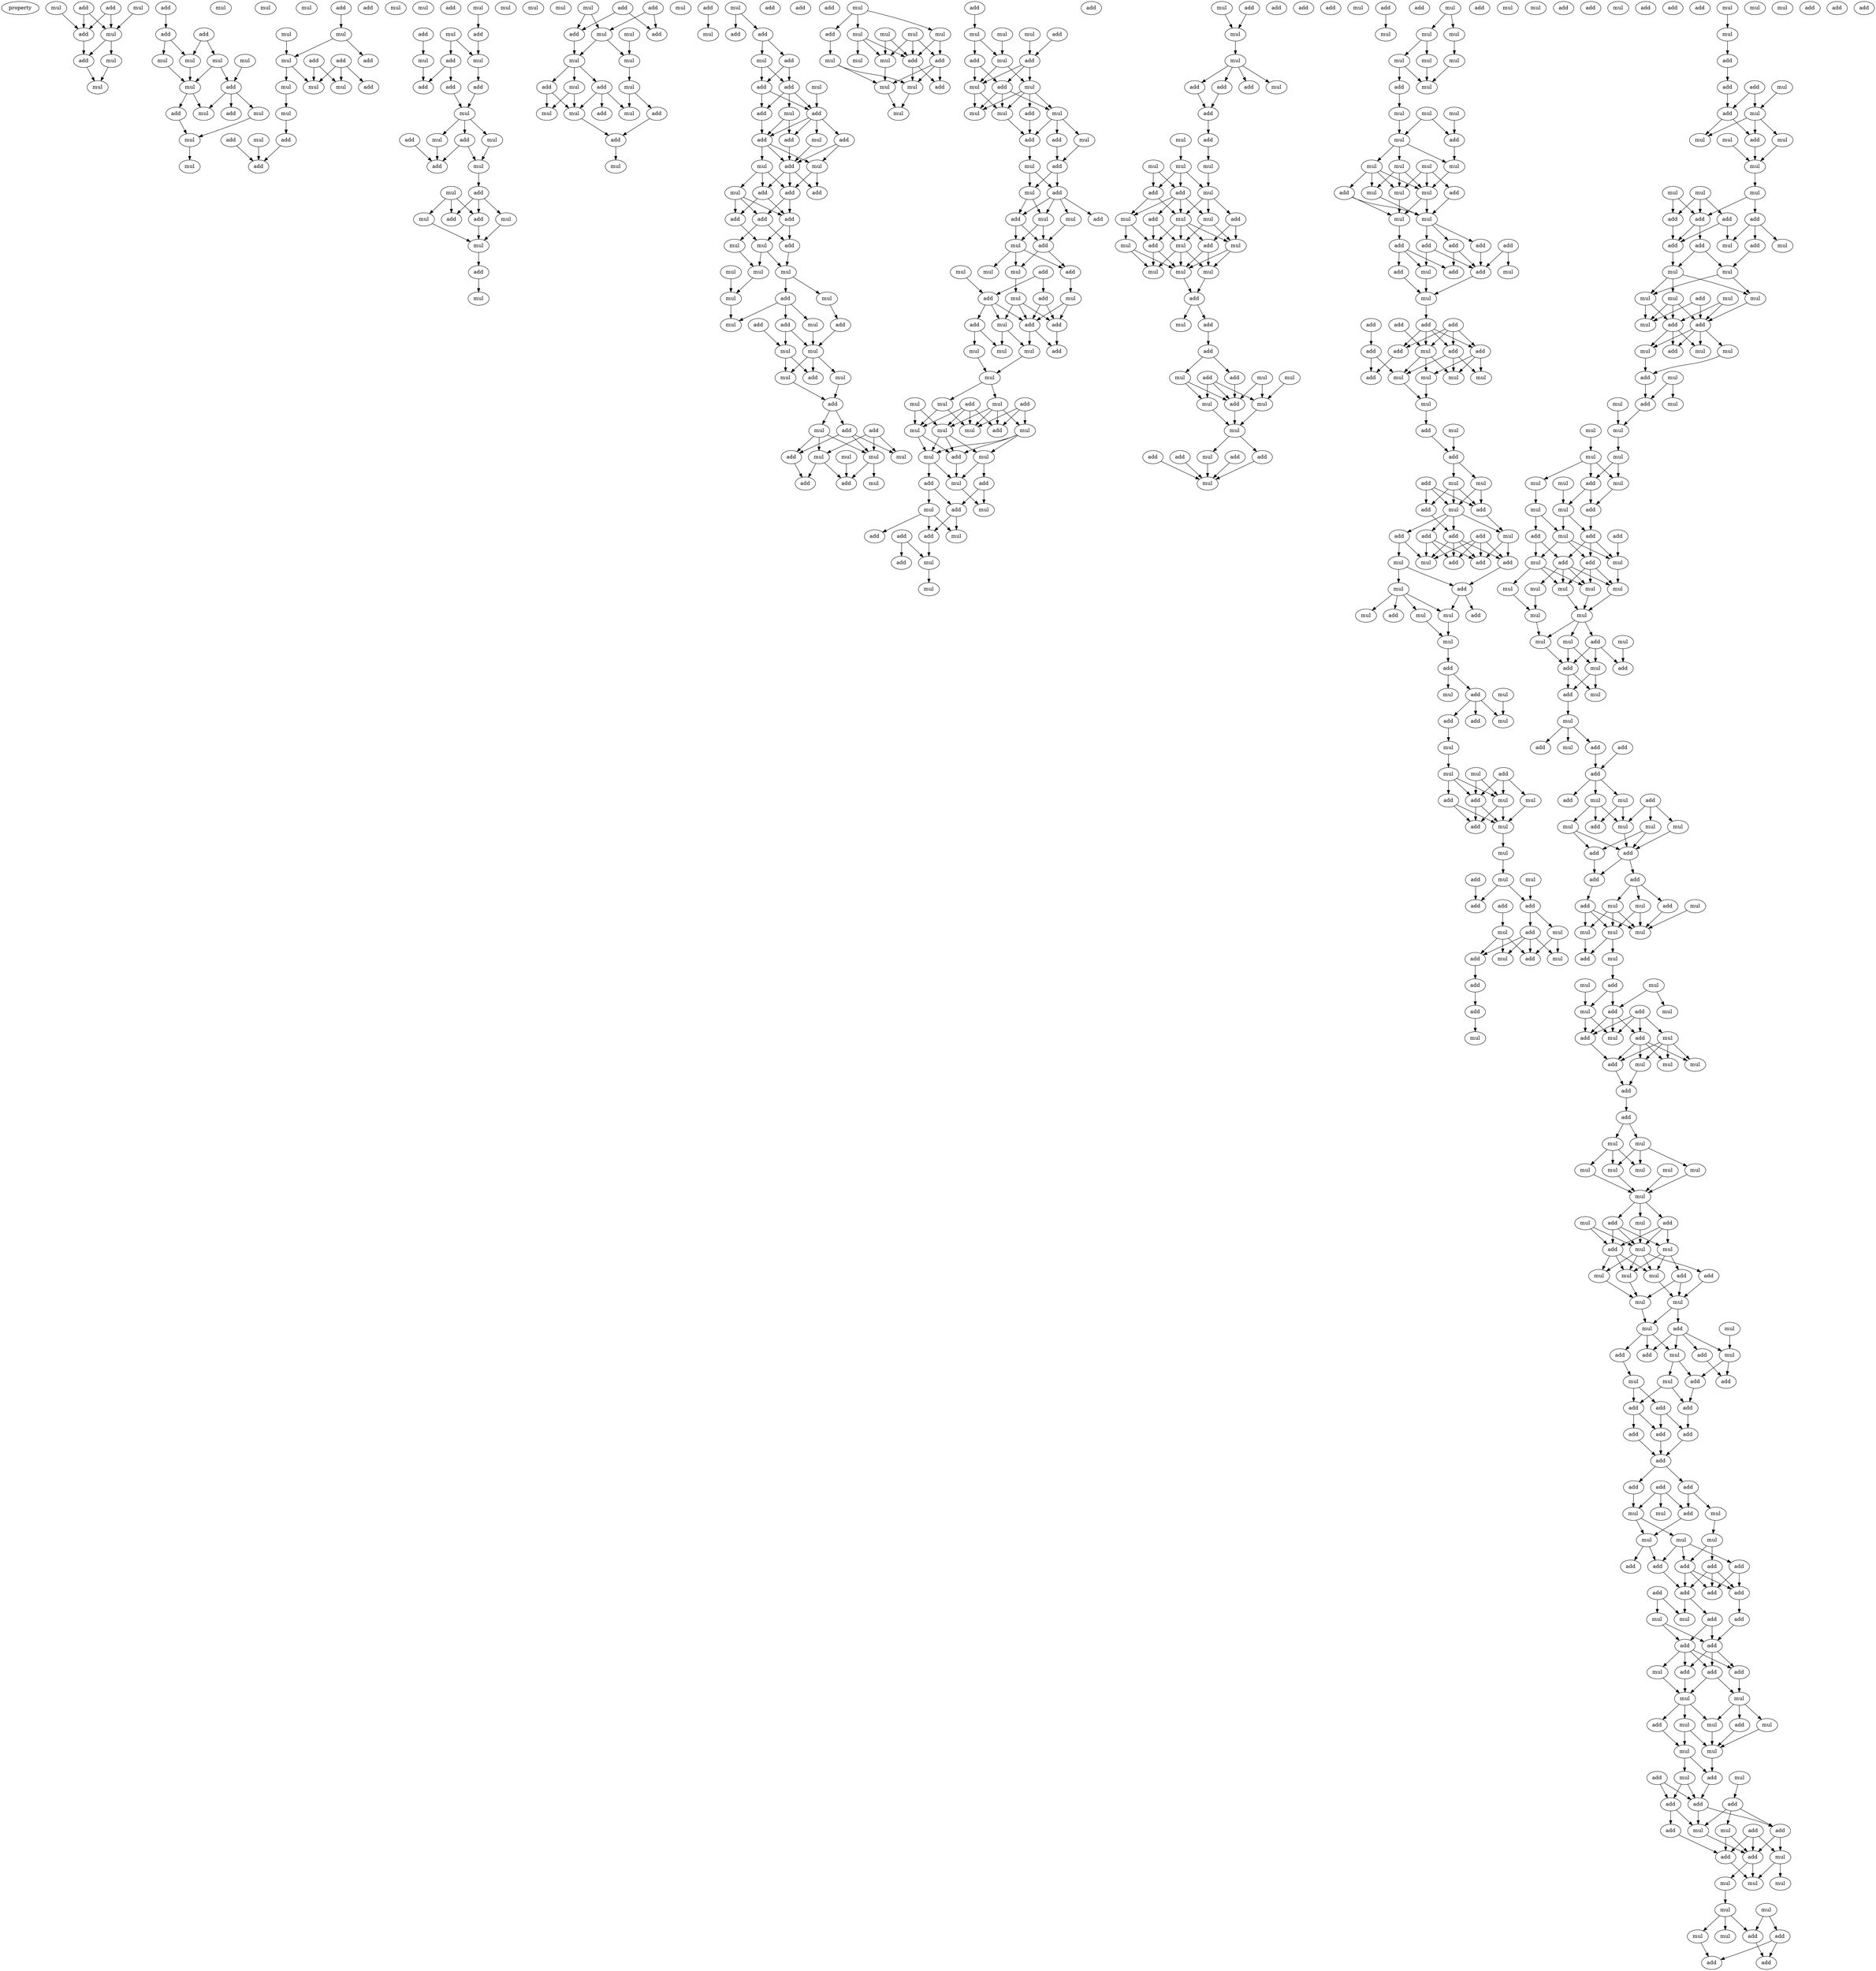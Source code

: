 digraph {
    node [fontcolor=black]
    property [mul=2,lf=1.1]
    0 [ label = mul ];
    1 [ label = add ];
    2 [ label = mul ];
    3 [ label = add ];
    4 [ label = add ];
    5 [ label = mul ];
    6 [ label = add ];
    7 [ label = add ];
    8 [ label = mul ];
    9 [ label = add ];
    10 [ label = mul ];
    11 [ label = add ];
    12 [ label = mul ];
    13 [ label = mul ];
    14 [ label = mul ];
    15 [ label = mul ];
    16 [ label = mul ];
    17 [ label = add ];
    18 [ label = add ];
    19 [ label = add ];
    20 [ label = mul ];
    21 [ label = mul ];
    22 [ label = mul ];
    23 [ label = mul ];
    24 [ label = mul ];
    25 [ label = mul ];
    26 [ label = mul ];
    27 [ label = add ];
    28 [ label = mul ];
    29 [ label = mul ];
    30 [ label = mul ];
    31 [ label = add ];
    32 [ label = add ];
    33 [ label = add ];
    34 [ label = mul ];
    35 [ label = add ];
    36 [ label = mul ];
    37 [ label = mul ];
    38 [ label = add ];
    39 [ label = mul ];
    40 [ label = mul ];
    41 [ label = add ];
    42 [ label = mul ];
    43 [ label = add ];
    44 [ label = add ];
    45 [ label = mul ];
    46 [ label = add ];
    47 [ label = mul ];
    48 [ label = add ];
    49 [ label = mul ];
    50 [ label = add ];
    51 [ label = mul ];
    52 [ label = mul ];
    53 [ label = add ];
    54 [ label = mul ];
    55 [ label = mul ];
    56 [ label = add ];
    57 [ label = add ];
    58 [ label = add ];
    59 [ label = mul ];
    60 [ label = add ];
    61 [ label = mul ];
    62 [ label = mul ];
    63 [ label = add ];
    64 [ label = mul ];
    65 [ label = add ];
    66 [ label = mul ];
    67 [ label = add ];
    68 [ label = add ];
    69 [ label = mul ];
    70 [ label = add ];
    71 [ label = mul ];
    72 [ label = mul ];
    73 [ label = mul ];
    74 [ label = add ];
    75 [ label = mul ];
    76 [ label = add ];
    77 [ label = add ];
    78 [ label = add ];
    79 [ label = mul ];
    80 [ label = mul ];
    81 [ label = add ];
    82 [ label = mul ];
    83 [ label = mul ];
    84 [ label = mul ];
    85 [ label = mul ];
    86 [ label = mul ];
    87 [ label = add ];
    88 [ label = add ];
    89 [ label = add ];
    90 [ label = add ];
    91 [ label = mul ];
    92 [ label = mul ];
    93 [ label = mul ];
    94 [ label = add ];
    95 [ label = mul ];
    96 [ label = mul ];
    97 [ label = add ];
    98 [ label = mul ];
    99 [ label = add ];
    100 [ label = add ];
    101 [ label = mul ];
    102 [ label = mul ];
    103 [ label = add ];
    104 [ label = mul ];
    105 [ label = add ];
    106 [ label = add ];
    107 [ label = add ];
    108 [ label = add ];
    109 [ label = mul ];
    110 [ label = add ];
    111 [ label = mul ];
    112 [ label = add ];
    113 [ label = add ];
    114 [ label = add ];
    115 [ label = mul ];
    116 [ label = mul ];
    117 [ label = add ];
    118 [ label = add ];
    119 [ label = mul ];
    120 [ label = add ];
    121 [ label = add ];
    122 [ label = add ];
    123 [ label = add ];
    124 [ label = add ];
    125 [ label = mul ];
    126 [ label = mul ];
    127 [ label = mul ];
    128 [ label = mul ];
    129 [ label = mul ];
    130 [ label = mul ];
    131 [ label = mul ];
    132 [ label = add ];
    133 [ label = add ];
    134 [ label = mul ];
    135 [ label = add ];
    136 [ label = mul ];
    137 [ label = add ];
    138 [ label = mul ];
    139 [ label = mul ];
    140 [ label = mul ];
    141 [ label = add ];
    142 [ label = mul ];
    143 [ label = add ];
    144 [ label = add ];
    145 [ label = mul ];
    146 [ label = add ];
    147 [ label = mul ];
    148 [ label = add ];
    149 [ label = mul ];
    150 [ label = mul ];
    151 [ label = mul ];
    152 [ label = add ];
    153 [ label = add ];
    154 [ label = add ];
    155 [ label = mul ];
    156 [ label = add ];
    157 [ label = add ];
    158 [ label = mul ];
    159 [ label = add ];
    160 [ label = mul ];
    161 [ label = mul ];
    162 [ label = mul ];
    163 [ label = mul ];
    164 [ label = add ];
    165 [ label = mul ];
    166 [ label = mul ];
    167 [ label = mul ];
    168 [ label = add ];
    169 [ label = mul ];
    170 [ label = add ];
    171 [ label = mul ];
    172 [ label = mul ];
    173 [ label = add ];
    174 [ label = mul ];
    175 [ label = mul ];
    176 [ label = mul ];
    177 [ label = add ];
    178 [ label = add ];
    179 [ label = add ];
    180 [ label = mul ];
    181 [ label = mul ];
    182 [ label = add ];
    183 [ label = mul ];
    184 [ label = add ];
    185 [ label = mul ];
    186 [ label = mul ];
    187 [ label = mul ];
    188 [ label = add ];
    189 [ label = add ];
    190 [ label = mul ];
    191 [ label = add ];
    192 [ label = mul ];
    193 [ label = add ];
    194 [ label = mul ];
    195 [ label = add ];
    196 [ label = add ];
    197 [ label = mul ];
    198 [ label = add ];
    199 [ label = mul ];
    200 [ label = add ];
    201 [ label = mul ];
    202 [ label = add ];
    203 [ label = mul ];
    204 [ label = mul ];
    205 [ label = mul ];
    206 [ label = add ];
    207 [ label = add ];
    208 [ label = mul ];
    209 [ label = add ];
    210 [ label = mul ];
    211 [ label = add ];
    212 [ label = add ];
    213 [ label = add ];
    214 [ label = mul ];
    215 [ label = mul ];
    216 [ label = mul ];
    217 [ label = add ];
    218 [ label = mul ];
    219 [ label = mul ];
    220 [ label = add ];
    221 [ label = mul ];
    222 [ label = add ];
    223 [ label = mul ];
    224 [ label = mul ];
    225 [ label = mul ];
    226 [ label = mul ];
    227 [ label = mul ];
    228 [ label = add ];
    229 [ label = mul ];
    230 [ label = mul ];
    231 [ label = mul ];
    232 [ label = add ];
    233 [ label = mul ];
    234 [ label = add ];
    235 [ label = add ];
    236 [ label = mul ];
    237 [ label = add ];
    238 [ label = mul ];
    239 [ label = add ];
    240 [ label = add ];
    241 [ label = add ];
    242 [ label = mul ];
    243 [ label = mul ];
    244 [ label = add ];
    245 [ label = mul ];
    246 [ label = add ];
    247 [ label = mul ];
    248 [ label = mul ];
    249 [ label = mul ];
    250 [ label = add ];
    251 [ label = add ];
    252 [ label = add ];
    253 [ label = add ];
    254 [ label = mul ];
    255 [ label = add ];
    256 [ label = add ];
    257 [ label = mul ];
    258 [ label = add ];
    259 [ label = mul ];
    260 [ label = mul ];
    261 [ label = mul ];
    262 [ label = mul ];
    263 [ label = add ];
    264 [ label = add ];
    265 [ label = mul ];
    266 [ label = add ];
    267 [ label = add ];
    268 [ label = mul ];
    269 [ label = mul ];
    270 [ label = mul ];
    271 [ label = add ];
    272 [ label = mul ];
    273 [ label = add ];
    274 [ label = mul ];
    275 [ label = mul ];
    276 [ label = mul ];
    277 [ label = mul ];
    278 [ label = add ];
    279 [ label = add ];
    280 [ label = mul ];
    281 [ label = mul ];
    282 [ label = add ];
    283 [ label = add ];
    284 [ label = mul ];
    285 [ label = mul ];
    286 [ label = add ];
    287 [ label = mul ];
    288 [ label = add ];
    289 [ label = add ];
    290 [ label = mul ];
    291 [ label = mul ];
    292 [ label = mul ];
    293 [ label = add ];
    294 [ label = add ];
    295 [ label = add ];
    296 [ label = add ];
    297 [ label = mul ];
    298 [ label = mul ];
    299 [ label = add ];
    300 [ label = add ];
    301 [ label = mul ];
    302 [ label = add ];
    303 [ label = mul ];
    304 [ label = mul ];
    305 [ label = mul ];
    306 [ label = mul ];
    307 [ label = mul ];
    308 [ label = mul ];
    309 [ label = mul ];
    310 [ label = mul ];
    311 [ label = mul ];
    312 [ label = add ];
    313 [ label = mul ];
    314 [ label = mul ];
    315 [ label = mul ];
    316 [ label = mul ];
    317 [ label = add ];
    318 [ label = mul ];
    319 [ label = mul ];
    320 [ label = mul ];
    321 [ label = mul ];
    322 [ label = mul ];
    323 [ label = mul ];
    324 [ label = mul ];
    325 [ label = add ];
    326 [ label = add ];
    327 [ label = mul ];
    328 [ label = mul ];
    329 [ label = add ];
    330 [ label = add ];
    331 [ label = add ];
    332 [ label = add ];
    333 [ label = add ];
    334 [ label = mul ];
    335 [ label = add ];
    336 [ label = mul ];
    337 [ label = add ];
    338 [ label = add ];
    339 [ label = mul ];
    340 [ label = add ];
    341 [ label = add ];
    342 [ label = add ];
    343 [ label = add ];
    344 [ label = add ];
    345 [ label = mul ];
    346 [ label = add ];
    347 [ label = add ];
    348 [ label = add ];
    349 [ label = mul ];
    350 [ label = mul ];
    351 [ label = mul ];
    352 [ label = add ];
    353 [ label = mul ];
    354 [ label = mul ];
    355 [ label = add ];
    356 [ label = mul ];
    357 [ label = add ];
    358 [ label = add ];
    359 [ label = add ];
    360 [ label = mul ];
    361 [ label = add ];
    362 [ label = mul ];
    363 [ label = mul ];
    364 [ label = mul ];
    365 [ label = add ];
    366 [ label = add ];
    367 [ label = add ];
    368 [ label = add ];
    369 [ label = add ];
    370 [ label = add ];
    371 [ label = mul ];
    372 [ label = mul ];
    373 [ label = add ];
    374 [ label = mul ];
    375 [ label = add ];
    376 [ label = add ];
    377 [ label = add ];
    378 [ label = mul ];
    379 [ label = mul ];
    380 [ label = mul ];
    381 [ label = mul ];
    382 [ label = add ];
    383 [ label = add ];
    384 [ label = mul ];
    385 [ label = add ];
    386 [ label = mul ];
    387 [ label = add ];
    388 [ label = mul ];
    389 [ label = add ];
    390 [ label = add ];
    391 [ label = mul ];
    392 [ label = mul ];
    393 [ label = mul ];
    394 [ label = add ];
    395 [ label = add ];
    396 [ label = mul ];
    397 [ label = add ];
    398 [ label = add ];
    399 [ label = add ];
    400 [ label = mul ];
    401 [ label = mul ];
    402 [ label = mul ];
    403 [ label = add ];
    404 [ label = mul ];
    405 [ label = mul ];
    406 [ label = mul ];
    407 [ label = add ];
    408 [ label = add ];
    409 [ label = add ];
    410 [ label = add ];
    411 [ label = add ];
    412 [ label = mul ];
    413 [ label = mul ];
    414 [ label = mul ];
    415 [ label = add ];
    416 [ label = add ];
    417 [ label = mul ];
    418 [ label = add ];
    419 [ label = add ];
    420 [ label = mul ];
    421 [ label = add ];
    422 [ label = mul ];
    423 [ label = mul ];
    424 [ label = mul ];
    425 [ label = add ];
    426 [ label = mul ];
    427 [ label = mul ];
    428 [ label = add ];
    429 [ label = add ];
    430 [ label = add ];
    431 [ label = mul ];
    432 [ label = mul ];
    433 [ label = mul ];
    434 [ label = add ];
    435 [ label = mul ];
    436 [ label = mul ];
    437 [ label = mul ];
    438 [ label = mul ];
    439 [ label = mul ];
    440 [ label = add ];
    441 [ label = add ];
    442 [ label = add ];
    443 [ label = add ];
    444 [ label = add ];
    445 [ label = mul ];
    446 [ label = mul ];
    447 [ label = add ];
    448 [ label = add ];
    449 [ label = mul ];
    450 [ label = mul ];
    451 [ label = mul ];
    452 [ label = add ];
    453 [ label = mul ];
    454 [ label = mul ];
    455 [ label = mul ];
    456 [ label = add ];
    457 [ label = mul ];
    458 [ label = add ];
    459 [ label = add ];
    460 [ label = add ];
    461 [ label = mul ];
    462 [ label = mul ];
    463 [ label = mul ];
    464 [ label = add ];
    465 [ label = mul ];
    466 [ label = mul ];
    467 [ label = mul ];
    468 [ label = add ];
    469 [ label = mul ];
    470 [ label = mul ];
    471 [ label = mul ];
    472 [ label = mul ];
    473 [ label = mul ];
    474 [ label = mul ];
    475 [ label = add ];
    476 [ label = mul ];
    477 [ label = mul ];
    478 [ label = add ];
    479 [ label = mul ];
    480 [ label = add ];
    481 [ label = mul ];
    482 [ label = add ];
    483 [ label = add ];
    484 [ label = add ];
    485 [ label = add ];
    486 [ label = mul ];
    487 [ label = mul ];
    488 [ label = mul ];
    489 [ label = mul ];
    490 [ label = mul ];
    491 [ label = mul ];
    492 [ label = mul ];
    493 [ label = mul ];
    494 [ label = mul ];
    495 [ label = mul ];
    496 [ label = add ];
    497 [ label = mul ];
    498 [ label = mul ];
    499 [ label = mul ];
    500 [ label = add ];
    501 [ label = add ];
    502 [ label = add ];
    503 [ label = mul ];
    504 [ label = mul ];
    505 [ label = add ];
    506 [ label = add ];
    507 [ label = mul ];
    508 [ label = add ];
    509 [ label = add ];
    510 [ label = add ];
    511 [ label = mul ];
    512 [ label = add ];
    513 [ label = mul ];
    514 [ label = add ];
    515 [ label = mul ];
    516 [ label = mul ];
    517 [ label = mul ];
    518 [ label = mul ];
    519 [ label = add ];
    520 [ label = add ];
    521 [ label = add ];
    522 [ label = add ];
    523 [ label = add ];
    524 [ label = add ];
    525 [ label = mul ];
    526 [ label = mul ];
    527 [ label = mul ];
    528 [ label = add ];
    529 [ label = mul ];
    530 [ label = mul ];
    531 [ label = mul ];
    532 [ label = mul ];
    533 [ label = add ];
    534 [ label = mul ];
    535 [ label = mul ];
    536 [ label = add ];
    537 [ label = add ];
    538 [ label = mul ];
    539 [ label = mul ];
    540 [ label = add ];
    541 [ label = add ];
    542 [ label = mul ];
    543 [ label = add ];
    544 [ label = mul ];
    545 [ label = mul ];
    546 [ label = mul ];
    547 [ label = add ];
    548 [ label = mul ];
    549 [ label = add ];
    550 [ label = add ];
    551 [ label = mul ];
    552 [ label = mul ];
    553 [ label = mul ];
    554 [ label = mul ];
    555 [ label = mul ];
    556 [ label = mul ];
    557 [ label = mul ];
    558 [ label = mul ];
    559 [ label = mul ];
    560 [ label = mul ];
    561 [ label = add ];
    562 [ label = add ];
    563 [ label = add ];
    564 [ label = mul ];
    565 [ label = mul ];
    566 [ label = add ];
    567 [ label = mul ];
    568 [ label = mul ];
    569 [ label = mul ];
    570 [ label = add ];
    571 [ label = mul ];
    572 [ label = mul ];
    573 [ label = mul ];
    574 [ label = add ];
    575 [ label = mul ];
    576 [ label = mul ];
    577 [ label = add ];
    578 [ label = add ];
    579 [ label = mul ];
    580 [ label = add ];
    581 [ label = add ];
    582 [ label = mul ];
    583 [ label = add ];
    584 [ label = mul ];
    585 [ label = add ];
    586 [ label = add ];
    587 [ label = add ];
    588 [ label = add ];
    589 [ label = add ];
    590 [ label = add ];
    591 [ label = add ];
    592 [ label = add ];
    593 [ label = add ];
    594 [ label = add ];
    595 [ label = add ];
    596 [ label = mul ];
    597 [ label = mul ];
    598 [ label = add ];
    599 [ label = mul ];
    600 [ label = mul ];
    601 [ label = mul ];
    602 [ label = mul ];
    603 [ label = add ];
    604 [ label = add ];
    605 [ label = add ];
    606 [ label = add ];
    607 [ label = add ];
    608 [ label = add ];
    609 [ label = add ];
    610 [ label = add ];
    611 [ label = add ];
    612 [ label = mul ];
    613 [ label = add ];
    614 [ label = add ];
    615 [ label = mul ];
    616 [ label = add ];
    617 [ label = add ];
    618 [ label = add ];
    619 [ label = add ];
    620 [ label = mul ];
    621 [ label = add ];
    622 [ label = mul ];
    623 [ label = mul ];
    624 [ label = mul ];
    625 [ label = mul ];
    626 [ label = mul ];
    627 [ label = add ];
    628 [ label = add ];
    629 [ label = mul ];
    630 [ label = mul ];
    631 [ label = mul ];
    632 [ label = add ];
    633 [ label = mul ];
    634 [ label = add ];
    635 [ label = add ];
    636 [ label = add ];
    637 [ label = add ];
    638 [ label = add ];
    639 [ label = add ];
    640 [ label = mul ];
    641 [ label = add ];
    642 [ label = mul ];
    643 [ label = add ];
    644 [ label = mul ];
    645 [ label = add ];
    646 [ label = mul ];
    647 [ label = mul ];
    648 [ label = mul ];
    649 [ label = mul ];
    650 [ label = mul ];
    651 [ label = add ];
    652 [ label = mul ];
    653 [ label = mul ];
    654 [ label = add ];
    655 [ label = add ];
    656 [ label = add ];
    0 -> 5 [ name = 0 ];
    1 -> 4 [ name = 1 ];
    1 -> 5 [ name = 2 ];
    2 -> 4 [ name = 3 ];
    3 -> 4 [ name = 4 ];
    3 -> 5 [ name = 5 ];
    4 -> 7 [ name = 6 ];
    5 -> 7 [ name = 7 ];
    5 -> 8 [ name = 8 ];
    6 -> 9 [ name = 9 ];
    7 -> 10 [ name = 10 ];
    8 -> 10 [ name = 11 ];
    9 -> 14 [ name = 12 ];
    9 -> 15 [ name = 13 ];
    11 -> 13 [ name = 14 ];
    11 -> 15 [ name = 15 ];
    12 -> 17 [ name = 16 ];
    13 -> 16 [ name = 17 ];
    13 -> 17 [ name = 18 ];
    14 -> 16 [ name = 19 ];
    15 -> 16 [ name = 20 ];
    16 -> 18 [ name = 21 ];
    16 -> 20 [ name = 22 ];
    17 -> 19 [ name = 23 ];
    17 -> 20 [ name = 24 ];
    17 -> 22 [ name = 25 ];
    18 -> 23 [ name = 26 ];
    22 -> 23 [ name = 27 ];
    23 -> 25 [ name = 28 ];
    27 -> 28 [ name = 29 ];
    28 -> 30 [ name = 30 ];
    28 -> 31 [ name = 31 ];
    29 -> 30 [ name = 32 ];
    30 -> 34 [ name = 33 ];
    30 -> 37 [ name = 34 ];
    32 -> 36 [ name = 35 ];
    32 -> 37 [ name = 36 ];
    33 -> 35 [ name = 37 ];
    33 -> 36 [ name = 38 ];
    33 -> 37 [ name = 39 ];
    34 -> 39 [ name = 40 ];
    39 -> 43 [ name = 41 ];
    41 -> 44 [ name = 42 ];
    42 -> 44 [ name = 43 ];
    43 -> 44 [ name = 44 ];
    47 -> 50 [ name = 45 ];
    48 -> 52 [ name = 46 ];
    49 -> 51 [ name = 47 ];
    49 -> 53 [ name = 48 ];
    50 -> 51 [ name = 49 ];
    51 -> 56 [ name = 50 ];
    52 -> 57 [ name = 51 ];
    53 -> 57 [ name = 52 ];
    53 -> 58 [ name = 53 ];
    56 -> 59 [ name = 54 ];
    58 -> 59 [ name = 55 ];
    59 -> 61 [ name = 56 ];
    59 -> 62 [ name = 57 ];
    59 -> 63 [ name = 58 ];
    60 -> 65 [ name = 59 ];
    61 -> 64 [ name = 60 ];
    62 -> 65 [ name = 61 ];
    63 -> 64 [ name = 62 ];
    63 -> 65 [ name = 63 ];
    64 -> 67 [ name = 64 ];
    66 -> 68 [ name = 65 ];
    66 -> 70 [ name = 66 ];
    66 -> 71 [ name = 67 ];
    67 -> 68 [ name = 68 ];
    67 -> 69 [ name = 69 ];
    67 -> 70 [ name = 70 ];
    69 -> 73 [ name = 71 ];
    70 -> 73 [ name = 72 ];
    71 -> 73 [ name = 73 ];
    73 -> 74 [ name = 74 ];
    74 -> 80 [ name = 75 ];
    75 -> 78 [ name = 76 ];
    75 -> 79 [ name = 77 ];
    76 -> 78 [ name = 78 ];
    76 -> 81 [ name = 79 ];
    77 -> 79 [ name = 80 ];
    77 -> 81 [ name = 81 ];
    78 -> 83 [ name = 82 ];
    79 -> 83 [ name = 83 ];
    79 -> 84 [ name = 84 ];
    82 -> 84 [ name = 85 ];
    83 -> 85 [ name = 86 ];
    83 -> 87 [ name = 87 ];
    83 -> 88 [ name = 88 ];
    84 -> 86 [ name = 89 ];
    85 -> 92 [ name = 90 ];
    85 -> 93 [ name = 91 ];
    86 -> 90 [ name = 92 ];
    86 -> 91 [ name = 93 ];
    87 -> 92 [ name = 94 ];
    87 -> 93 [ name = 95 ];
    88 -> 89 [ name = 96 ];
    88 -> 91 [ name = 97 ];
    88 -> 92 [ name = 98 ];
    90 -> 94 [ name = 99 ];
    92 -> 94 [ name = 100 ];
    94 -> 96 [ name = 101 ];
    97 -> 101 [ name = 102 ];
    98 -> 99 [ name = 103 ];
    98 -> 100 [ name = 104 ];
    100 -> 102 [ name = 105 ];
    100 -> 103 [ name = 106 ];
    102 -> 105 [ name = 107 ];
    102 -> 106 [ name = 108 ];
    103 -> 105 [ name = 109 ];
    103 -> 106 [ name = 110 ];
    104 -> 108 [ name = 111 ];
    105 -> 107 [ name = 112 ];
    105 -> 108 [ name = 113 ];
    106 -> 107 [ name = 114 ];
    106 -> 108 [ name = 115 ];
    106 -> 109 [ name = 116 ];
    107 -> 110 [ name = 117 ];
    108 -> 110 [ name = 118 ];
    108 -> 111 [ name = 119 ];
    108 -> 112 [ name = 120 ];
    108 -> 113 [ name = 121 ];
    109 -> 110 [ name = 122 ];
    109 -> 113 [ name = 123 ];
    110 -> 114 [ name = 124 ];
    110 -> 115 [ name = 125 ];
    110 -> 116 [ name = 126 ];
    111 -> 114 [ name = 127 ];
    112 -> 114 [ name = 128 ];
    112 -> 115 [ name = 129 ];
    113 -> 114 [ name = 130 ];
    114 -> 117 [ name = 131 ];
    114 -> 118 [ name = 132 ];
    114 -> 120 [ name = 133 ];
    115 -> 117 [ name = 134 ];
    115 -> 120 [ name = 135 ];
    116 -> 117 [ name = 136 ];
    116 -> 118 [ name = 137 ];
    116 -> 119 [ name = 138 ];
    117 -> 122 [ name = 139 ];
    117 -> 123 [ name = 140 ];
    118 -> 121 [ name = 141 ];
    118 -> 122 [ name = 142 ];
    119 -> 121 [ name = 143 ];
    119 -> 122 [ name = 144 ];
    119 -> 123 [ name = 145 ];
    121 -> 125 [ name = 146 ];
    122 -> 124 [ name = 147 ];
    122 -> 125 [ name = 148 ];
    123 -> 124 [ name = 149 ];
    123 -> 126 [ name = 150 ];
    124 -> 127 [ name = 151 ];
    125 -> 127 [ name = 152 ];
    125 -> 129 [ name = 153 ];
    126 -> 129 [ name = 154 ];
    127 -> 131 [ name = 155 ];
    127 -> 132 [ name = 156 ];
    128 -> 130 [ name = 157 ];
    129 -> 130 [ name = 158 ];
    130 -> 136 [ name = 159 ];
    131 -> 137 [ name = 160 ];
    132 -> 134 [ name = 161 ];
    132 -> 135 [ name = 162 ];
    132 -> 136 [ name = 163 ];
    133 -> 139 [ name = 164 ];
    134 -> 138 [ name = 165 ];
    135 -> 138 [ name = 166 ];
    135 -> 139 [ name = 167 ];
    137 -> 138 [ name = 168 ];
    138 -> 140 [ name = 169 ];
    138 -> 141 [ name = 170 ];
    138 -> 142 [ name = 171 ];
    139 -> 141 [ name = 172 ];
    139 -> 142 [ name = 173 ];
    140 -> 143 [ name = 174 ];
    142 -> 143 [ name = 175 ];
    143 -> 145 [ name = 176 ];
    143 -> 146 [ name = 177 ];
    144 -> 147 [ name = 178 ];
    144 -> 149 [ name = 179 ];
    144 -> 150 [ name = 180 ];
    145 -> 147 [ name = 181 ];
    145 -> 148 [ name = 182 ];
    145 -> 149 [ name = 183 ];
    146 -> 148 [ name = 184 ];
    146 -> 149 [ name = 185 ];
    146 -> 150 [ name = 186 ];
    147 -> 152 [ name = 187 ];
    147 -> 154 [ name = 188 ];
    148 -> 152 [ name = 189 ];
    149 -> 154 [ name = 190 ];
    149 -> 155 [ name = 191 ];
    151 -> 154 [ name = 192 ];
    158 -> 159 [ name = 193 ];
    158 -> 162 [ name = 194 ];
    158 -> 163 [ name = 195 ];
    159 -> 165 [ name = 196 ];
    160 -> 164 [ name = 197 ];
    160 -> 166 [ name = 198 ];
    160 -> 168 [ name = 199 ];
    161 -> 164 [ name = 200 ];
    161 -> 166 [ name = 201 ];
    162 -> 164 [ name = 202 ];
    162 -> 166 [ name = 203 ];
    162 -> 167 [ name = 204 ];
    163 -> 164 [ name = 205 ];
    163 -> 168 [ name = 206 ];
    164 -> 169 [ name = 207 ];
    164 -> 170 [ name = 208 ];
    165 -> 169 [ name = 209 ];
    165 -> 171 [ name = 210 ];
    166 -> 171 [ name = 211 ];
    168 -> 169 [ name = 212 ];
    168 -> 170 [ name = 213 ];
    168 -> 171 [ name = 214 ];
    169 -> 172 [ name = 215 ];
    171 -> 172 [ name = 216 ];
    173 -> 174 [ name = 217 ];
    174 -> 178 [ name = 218 ];
    174 -> 180 [ name = 219 ];
    175 -> 180 [ name = 220 ];
    176 -> 179 [ name = 221 ];
    177 -> 179 [ name = 222 ];
    178 -> 181 [ name = 223 ];
    178 -> 182 [ name = 224 ];
    179 -> 181 [ name = 225 ];
    179 -> 182 [ name = 226 ];
    179 -> 183 [ name = 227 ];
    180 -> 181 [ name = 228 ];
    180 -> 183 [ name = 229 ];
    181 -> 185 [ name = 230 ];
    181 -> 186 [ name = 231 ];
    182 -> 185 [ name = 232 ];
    182 -> 186 [ name = 233 ];
    182 -> 187 [ name = 234 ];
    183 -> 184 [ name = 235 ];
    183 -> 185 [ name = 236 ];
    183 -> 186 [ name = 237 ];
    183 -> 187 [ name = 238 ];
    184 -> 189 [ name = 239 ];
    185 -> 189 [ name = 240 ];
    187 -> 188 [ name = 241 ];
    187 -> 189 [ name = 242 ];
    187 -> 190 [ name = 243 ];
    188 -> 191 [ name = 244 ];
    189 -> 192 [ name = 245 ];
    190 -> 191 [ name = 246 ];
    191 -> 193 [ name = 247 ];
    191 -> 194 [ name = 248 ];
    192 -> 193 [ name = 249 ];
    192 -> 194 [ name = 250 ];
    193 -> 196 [ name = 251 ];
    193 -> 197 [ name = 252 ];
    193 -> 198 [ name = 253 ];
    193 -> 199 [ name = 254 ];
    194 -> 196 [ name = 255 ];
    194 -> 197 [ name = 256 ];
    196 -> 200 [ name = 257 ];
    196 -> 201 [ name = 258 ];
    197 -> 200 [ name = 259 ];
    197 -> 201 [ name = 260 ];
    199 -> 200 [ name = 261 ];
    200 -> 202 [ name = 262 ];
    200 -> 205 [ name = 263 ];
    201 -> 202 [ name = 264 ];
    201 -> 204 [ name = 265 ];
    201 -> 205 [ name = 266 ];
    202 -> 210 [ name = 267 ];
    203 -> 209 [ name = 268 ];
    205 -> 208 [ name = 269 ];
    206 -> 207 [ name = 270 ];
    206 -> 209 [ name = 271 ];
    207 -> 211 [ name = 272 ];
    207 -> 212 [ name = 273 ];
    208 -> 211 [ name = 274 ];
    208 -> 212 [ name = 275 ];
    208 -> 214 [ name = 276 ];
    209 -> 212 [ name = 277 ];
    209 -> 213 [ name = 278 ];
    209 -> 214 [ name = 279 ];
    210 -> 211 [ name = 280 ];
    210 -> 212 [ name = 281 ];
    211 -> 217 [ name = 282 ];
    212 -> 217 [ name = 283 ];
    212 -> 218 [ name = 284 ];
    213 -> 215 [ name = 285 ];
    213 -> 216 [ name = 286 ];
    214 -> 216 [ name = 287 ];
    214 -> 218 [ name = 288 ];
    215 -> 219 [ name = 289 ];
    218 -> 219 [ name = 290 ];
    219 -> 223 [ name = 291 ];
    219 -> 224 [ name = 292 ];
    220 -> 225 [ name = 293 ];
    220 -> 227 [ name = 294 ];
    220 -> 228 [ name = 295 ];
    221 -> 226 [ name = 296 ];
    221 -> 229 [ name = 297 ];
    222 -> 225 [ name = 298 ];
    222 -> 226 [ name = 299 ];
    222 -> 228 [ name = 300 ];
    222 -> 229 [ name = 301 ];
    223 -> 225 [ name = 302 ];
    223 -> 227 [ name = 303 ];
    223 -> 228 [ name = 304 ];
    223 -> 229 [ name = 305 ];
    224 -> 225 [ name = 306 ];
    224 -> 226 [ name = 307 ];
    226 -> 231 [ name = 308 ];
    226 -> 232 [ name = 309 ];
    227 -> 230 [ name = 310 ];
    227 -> 231 [ name = 311 ];
    227 -> 232 [ name = 312 ];
    229 -> 230 [ name = 313 ];
    229 -> 231 [ name = 314 ];
    229 -> 232 [ name = 315 ];
    230 -> 233 [ name = 316 ];
    230 -> 234 [ name = 317 ];
    231 -> 233 [ name = 318 ];
    231 -> 235 [ name = 319 ];
    232 -> 233 [ name = 320 ];
    233 -> 236 [ name = 321 ];
    234 -> 236 [ name = 322 ];
    234 -> 237 [ name = 323 ];
    235 -> 237 [ name = 324 ];
    235 -> 238 [ name = 325 ];
    237 -> 239 [ name = 326 ];
    237 -> 242 [ name = 327 ];
    238 -> 239 [ name = 328 ];
    238 -> 240 [ name = 329 ];
    238 -> 242 [ name = 330 ];
    239 -> 245 [ name = 331 ];
    241 -> 244 [ name = 332 ];
    241 -> 245 [ name = 333 ];
    243 -> 248 [ name = 334 ];
    245 -> 247 [ name = 335 ];
    246 -> 248 [ name = 336 ];
    248 -> 249 [ name = 337 ];
    249 -> 250 [ name = 338 ];
    249 -> 251 [ name = 339 ];
    249 -> 252 [ name = 340 ];
    249 -> 254 [ name = 341 ];
    250 -> 255 [ name = 342 ];
    252 -> 255 [ name = 343 ];
    255 -> 258 [ name = 344 ];
    257 -> 260 [ name = 345 ];
    258 -> 261 [ name = 346 ];
    259 -> 263 [ name = 347 ];
    259 -> 264 [ name = 348 ];
    260 -> 262 [ name = 349 ];
    260 -> 263 [ name = 350 ];
    260 -> 264 [ name = 351 ];
    261 -> 262 [ name = 352 ];
    262 -> 265 [ name = 353 ];
    262 -> 266 [ name = 354 ];
    262 -> 269 [ name = 355 ];
    263 -> 268 [ name = 356 ];
    263 -> 269 [ name = 357 ];
    264 -> 265 [ name = 358 ];
    264 -> 267 [ name = 359 ];
    264 -> 268 [ name = 360 ];
    264 -> 269 [ name = 361 ];
    265 -> 272 [ name = 362 ];
    265 -> 274 [ name = 363 ];
    266 -> 271 [ name = 364 ];
    266 -> 274 [ name = 365 ];
    267 -> 272 [ name = 366 ];
    267 -> 273 [ name = 367 ];
    268 -> 270 [ name = 368 ];
    268 -> 273 [ name = 369 ];
    269 -> 271 [ name = 370 ];
    269 -> 272 [ name = 371 ];
    269 -> 273 [ name = 372 ];
    269 -> 274 [ name = 373 ];
    270 -> 275 [ name = 374 ];
    270 -> 277 [ name = 375 ];
    271 -> 276 [ name = 376 ];
    271 -> 277 [ name = 377 ];
    272 -> 275 [ name = 378 ];
    272 -> 276 [ name = 379 ];
    272 -> 277 [ name = 380 ];
    273 -> 275 [ name = 381 ];
    273 -> 277 [ name = 382 ];
    274 -> 276 [ name = 383 ];
    274 -> 277 [ name = 384 ];
    276 -> 278 [ name = 385 ];
    277 -> 278 [ name = 386 ];
    278 -> 280 [ name = 387 ];
    278 -> 282 [ name = 388 ];
    282 -> 283 [ name = 389 ];
    283 -> 285 [ name = 390 ];
    283 -> 288 [ name = 391 ];
    284 -> 291 [ name = 392 ];
    285 -> 289 [ name = 393 ];
    285 -> 290 [ name = 394 ];
    286 -> 289 [ name = 395 ];
    286 -> 290 [ name = 396 ];
    286 -> 291 [ name = 397 ];
    287 -> 289 [ name = 398 ];
    287 -> 291 [ name = 399 ];
    288 -> 289 [ name = 400 ];
    289 -> 292 [ name = 401 ];
    290 -> 292 [ name = 402 ];
    291 -> 292 [ name = 403 ];
    292 -> 295 [ name = 404 ];
    292 -> 297 [ name = 405 ];
    293 -> 298 [ name = 406 ];
    294 -> 298 [ name = 407 ];
    295 -> 298 [ name = 408 ];
    296 -> 298 [ name = 409 ];
    297 -> 298 [ name = 410 ];
    299 -> 303 [ name = 411 ];
    301 -> 304 [ name = 412 ];
    301 -> 305 [ name = 413 ];
    304 -> 306 [ name = 414 ];
    304 -> 307 [ name = 415 ];
    305 -> 309 [ name = 416 ];
    306 -> 311 [ name = 417 ];
    306 -> 312 [ name = 418 ];
    307 -> 311 [ name = 419 ];
    309 -> 311 [ name = 420 ];
    312 -> 314 [ name = 421 ];
    313 -> 316 [ name = 422 ];
    313 -> 317 [ name = 423 ];
    314 -> 316 [ name = 424 ];
    315 -> 317 [ name = 425 ];
    316 -> 318 [ name = 426 ];
    316 -> 320 [ name = 427 ];
    316 -> 321 [ name = 428 ];
    317 -> 318 [ name = 429 ];
    318 -> 324 [ name = 430 ];
    319 -> 322 [ name = 431 ];
    319 -> 324 [ name = 432 ];
    319 -> 325 [ name = 433 ];
    320 -> 322 [ name = 434 ];
    320 -> 323 [ name = 435 ];
    320 -> 324 [ name = 436 ];
    320 -> 326 [ name = 437 ];
    321 -> 322 [ name = 438 ];
    321 -> 323 [ name = 439 ];
    321 -> 324 [ name = 440 ];
    322 -> 328 [ name = 441 ];
    323 -> 327 [ name = 442 ];
    324 -> 327 [ name = 443 ];
    324 -> 328 [ name = 444 ];
    325 -> 327 [ name = 445 ];
    326 -> 327 [ name = 446 ];
    326 -> 328 [ name = 447 ];
    327 -> 330 [ name = 448 ];
    327 -> 332 [ name = 449 ];
    327 -> 333 [ name = 450 ];
    328 -> 329 [ name = 451 ];
    329 -> 336 [ name = 452 ];
    329 -> 337 [ name = 453 ];
    329 -> 338 [ name = 454 ];
    330 -> 335 [ name = 455 ];
    330 -> 337 [ name = 456 ];
    331 -> 334 [ name = 457 ];
    331 -> 335 [ name = 458 ];
    332 -> 335 [ name = 459 ];
    332 -> 336 [ name = 460 ];
    333 -> 335 [ name = 461 ];
    335 -> 339 [ name = 462 ];
    336 -> 339 [ name = 463 ];
    338 -> 339 [ name = 464 ];
    339 -> 341 [ name = 465 ];
    340 -> 344 [ name = 466 ];
    340 -> 345 [ name = 467 ];
    340 -> 347 [ name = 468 ];
    340 -> 348 [ name = 469 ];
    341 -> 344 [ name = 470 ];
    341 -> 345 [ name = 471 ];
    341 -> 347 [ name = 472 ];
    341 -> 348 [ name = 473 ];
    342 -> 346 [ name = 474 ];
    343 -> 345 [ name = 475 ];
    344 -> 352 [ name = 476 ];
    345 -> 349 [ name = 477 ];
    345 -> 350 [ name = 478 ];
    345 -> 351 [ name = 479 ];
    346 -> 350 [ name = 480 ];
    346 -> 352 [ name = 481 ];
    347 -> 349 [ name = 482 ];
    347 -> 350 [ name = 483 ];
    347 -> 353 [ name = 484 ];
    348 -> 349 [ name = 485 ];
    348 -> 351 [ name = 486 ];
    348 -> 353 [ name = 487 ];
    350 -> 354 [ name = 488 ];
    351 -> 354 [ name = 489 ];
    354 -> 355 [ name = 490 ];
    355 -> 359 [ name = 491 ];
    356 -> 359 [ name = 492 ];
    359 -> 360 [ name = 493 ];
    359 -> 362 [ name = 494 ];
    360 -> 364 [ name = 495 ];
    360 -> 365 [ name = 496 ];
    360 -> 366 [ name = 497 ];
    361 -> 364 [ name = 498 ];
    361 -> 365 [ name = 499 ];
    361 -> 366 [ name = 500 ];
    362 -> 364 [ name = 501 ];
    362 -> 365 [ name = 502 ];
    364 -> 367 [ name = 503 ];
    364 -> 368 [ name = 504 ];
    364 -> 369 [ name = 505 ];
    364 -> 371 [ name = 506 ];
    365 -> 371 [ name = 507 ];
    366 -> 369 [ name = 508 ];
    367 -> 372 [ name = 509 ];
    367 -> 373 [ name = 510 ];
    367 -> 376 [ name = 511 ];
    368 -> 372 [ name = 512 ];
    368 -> 374 [ name = 513 ];
    369 -> 372 [ name = 514 ];
    369 -> 373 [ name = 515 ];
    369 -> 375 [ name = 516 ];
    369 -> 376 [ name = 517 ];
    370 -> 372 [ name = 518 ];
    370 -> 373 [ name = 519 ];
    370 -> 375 [ name = 520 ];
    370 -> 376 [ name = 521 ];
    371 -> 375 [ name = 522 ];
    371 -> 376 [ name = 523 ];
    374 -> 377 [ name = 524 ];
    374 -> 378 [ name = 525 ];
    375 -> 377 [ name = 526 ];
    377 -> 379 [ name = 527 ];
    377 -> 382 [ name = 528 ];
    378 -> 379 [ name = 529 ];
    378 -> 380 [ name = 530 ];
    378 -> 381 [ name = 531 ];
    378 -> 383 [ name = 532 ];
    379 -> 384 [ name = 533 ];
    380 -> 384 [ name = 534 ];
    384 -> 385 [ name = 535 ];
    385 -> 387 [ name = 536 ];
    385 -> 388 [ name = 537 ];
    386 -> 391 [ name = 538 ];
    387 -> 389 [ name = 539 ];
    387 -> 390 [ name = 540 ];
    387 -> 391 [ name = 541 ];
    390 -> 392 [ name = 542 ];
    392 -> 393 [ name = 543 ];
    393 -> 397 [ name = 544 ];
    393 -> 399 [ name = 545 ];
    393 -> 401 [ name = 546 ];
    395 -> 399 [ name = 547 ];
    395 -> 400 [ name = 548 ];
    395 -> 401 [ name = 549 ];
    396 -> 399 [ name = 550 ];
    396 -> 401 [ name = 551 ];
    397 -> 402 [ name = 552 ];
    397 -> 403 [ name = 553 ];
    399 -> 402 [ name = 554 ];
    399 -> 403 [ name = 555 ];
    400 -> 402 [ name = 556 ];
    401 -> 402 [ name = 557 ];
    401 -> 403 [ name = 558 ];
    402 -> 404 [ name = 559 ];
    404 -> 406 [ name = 560 ];
    405 -> 409 [ name = 561 ];
    406 -> 408 [ name = 562 ];
    406 -> 409 [ name = 563 ];
    407 -> 408 [ name = 564 ];
    409 -> 411 [ name = 565 ];
    409 -> 413 [ name = 566 ];
    410 -> 412 [ name = 567 ];
    411 -> 414 [ name = 568 ];
    411 -> 415 [ name = 569 ];
    411 -> 416 [ name = 570 ];
    411 -> 417 [ name = 571 ];
    412 -> 414 [ name = 572 ];
    412 -> 415 [ name = 573 ];
    412 -> 416 [ name = 574 ];
    413 -> 415 [ name = 575 ];
    413 -> 417 [ name = 576 ];
    416 -> 418 [ name = 577 ];
    418 -> 419 [ name = 578 ];
    419 -> 420 [ name = 579 ];
    422 -> 423 [ name = 580 ];
    423 -> 425 [ name = 581 ];
    425 -> 428 [ name = 582 ];
    426 -> 431 [ name = 583 ];
    428 -> 430 [ name = 584 ];
    429 -> 430 [ name = 585 ];
    429 -> 431 [ name = 586 ];
    430 -> 432 [ name = 587 ];
    430 -> 434 [ name = 588 ];
    431 -> 432 [ name = 589 ];
    431 -> 433 [ name = 590 ];
    431 -> 434 [ name = 591 ];
    433 -> 436 [ name = 592 ];
    434 -> 436 [ name = 593 ];
    435 -> 436 [ name = 594 ];
    436 -> 438 [ name = 595 ];
    437 -> 440 [ name = 596 ];
    437 -> 441 [ name = 597 ];
    437 -> 442 [ name = 598 ];
    438 -> 440 [ name = 599 ];
    438 -> 443 [ name = 600 ];
    439 -> 440 [ name = 601 ];
    439 -> 441 [ name = 602 ];
    440 -> 444 [ name = 603 ];
    440 -> 447 [ name = 604 ];
    441 -> 444 [ name = 605 ];
    442 -> 444 [ name = 606 ];
    442 -> 446 [ name = 607 ];
    443 -> 445 [ name = 608 ];
    443 -> 446 [ name = 609 ];
    443 -> 448 [ name = 610 ];
    444 -> 450 [ name = 611 ];
    447 -> 449 [ name = 612 ];
    447 -> 450 [ name = 613 ];
    448 -> 449 [ name = 614 ];
    449 -> 453 [ name = 615 ];
    449 -> 454 [ name = 616 ];
    450 -> 451 [ name = 617 ];
    450 -> 453 [ name = 618 ];
    450 -> 454 [ name = 619 ];
    451 -> 456 [ name = 620 ];
    451 -> 457 [ name = 621 ];
    451 -> 458 [ name = 622 ];
    452 -> 456 [ name = 623 ];
    452 -> 457 [ name = 624 ];
    453 -> 456 [ name = 625 ];
    454 -> 457 [ name = 626 ];
    454 -> 458 [ name = 627 ];
    455 -> 456 [ name = 628 ];
    455 -> 458 [ name = 629 ];
    456 -> 459 [ name = 630 ];
    456 -> 461 [ name = 631 ];
    456 -> 462 [ name = 632 ];
    456 -> 463 [ name = 633 ];
    458 -> 459 [ name = 634 ];
    458 -> 461 [ name = 635 ];
    458 -> 463 [ name = 636 ];
    462 -> 464 [ name = 637 ];
    463 -> 464 [ name = 638 ];
    464 -> 468 [ name = 639 ];
    465 -> 467 [ name = 640 ];
    465 -> 468 [ name = 641 ];
    466 -> 470 [ name = 642 ];
    468 -> 470 [ name = 643 ];
    469 -> 472 [ name = 644 ];
    470 -> 471 [ name = 645 ];
    471 -> 474 [ name = 646 ];
    471 -> 475 [ name = 647 ];
    472 -> 474 [ name = 648 ];
    472 -> 475 [ name = 649 ];
    472 -> 476 [ name = 650 ];
    473 -> 477 [ name = 651 ];
    474 -> 478 [ name = 652 ];
    475 -> 477 [ name = 653 ];
    475 -> 478 [ name = 654 ];
    476 -> 479 [ name = 655 ];
    477 -> 481 [ name = 656 ];
    477 -> 482 [ name = 657 ];
    478 -> 482 [ name = 658 ];
    479 -> 480 [ name = 659 ];
    479 -> 481 [ name = 660 ];
    480 -> 484 [ name = 661 ];
    480 -> 487 [ name = 662 ];
    481 -> 485 [ name = 663 ];
    481 -> 486 [ name = 664 ];
    481 -> 487 [ name = 665 ];
    482 -> 484 [ name = 666 ];
    482 -> 485 [ name = 667 ];
    482 -> 486 [ name = 668 ];
    483 -> 486 [ name = 669 ];
    484 -> 488 [ name = 670 ];
    484 -> 489 [ name = 671 ];
    484 -> 491 [ name = 672 ];
    484 -> 492 [ name = 673 ];
    485 -> 488 [ name = 674 ];
    485 -> 491 [ name = 675 ];
    485 -> 492 [ name = 676 ];
    486 -> 491 [ name = 677 ];
    487 -> 488 [ name = 678 ];
    487 -> 490 [ name = 679 ];
    487 -> 492 [ name = 680 ];
    488 -> 493 [ name = 681 ];
    489 -> 494 [ name = 682 ];
    490 -> 494 [ name = 683 ];
    491 -> 493 [ name = 684 ];
    492 -> 493 [ name = 685 ];
    493 -> 495 [ name = 686 ];
    493 -> 496 [ name = 687 ];
    493 -> 497 [ name = 688 ];
    494 -> 497 [ name = 689 ];
    495 -> 499 [ name = 690 ];
    495 -> 500 [ name = 691 ];
    496 -> 499 [ name = 692 ];
    496 -> 500 [ name = 693 ];
    496 -> 501 [ name = 694 ];
    497 -> 500 [ name = 695 ];
    498 -> 501 [ name = 696 ];
    499 -> 502 [ name = 697 ];
    499 -> 503 [ name = 698 ];
    500 -> 502 [ name = 699 ];
    500 -> 503 [ name = 700 ];
    502 -> 504 [ name = 701 ];
    504 -> 505 [ name = 702 ];
    504 -> 506 [ name = 703 ];
    504 -> 507 [ name = 704 ];
    505 -> 509 [ name = 705 ];
    508 -> 509 [ name = 706 ];
    509 -> 511 [ name = 707 ];
    509 -> 512 [ name = 708 ];
    509 -> 513 [ name = 709 ];
    510 -> 515 [ name = 710 ];
    510 -> 516 [ name = 711 ];
    510 -> 518 [ name = 712 ];
    511 -> 514 [ name = 713 ];
    511 -> 516 [ name = 714 ];
    513 -> 514 [ name = 715 ];
    513 -> 516 [ name = 716 ];
    513 -> 517 [ name = 717 ];
    515 -> 519 [ name = 718 ];
    515 -> 521 [ name = 719 ];
    516 -> 519 [ name = 720 ];
    517 -> 519 [ name = 721 ];
    517 -> 521 [ name = 722 ];
    518 -> 519 [ name = 723 ];
    519 -> 522 [ name = 724 ];
    519 -> 523 [ name = 725 ];
    521 -> 523 [ name = 726 ];
    522 -> 526 [ name = 727 ];
    522 -> 527 [ name = 728 ];
    522 -> 528 [ name = 729 ];
    523 -> 524 [ name = 730 ];
    524 -> 529 [ name = 731 ];
    524 -> 530 [ name = 732 ];
    524 -> 531 [ name = 733 ];
    525 -> 529 [ name = 734 ];
    526 -> 529 [ name = 735 ];
    526 -> 531 [ name = 736 ];
    527 -> 529 [ name = 737 ];
    527 -> 530 [ name = 738 ];
    527 -> 531 [ name = 739 ];
    528 -> 529 [ name = 740 ];
    530 -> 533 [ name = 741 ];
    531 -> 532 [ name = 742 ];
    531 -> 533 [ name = 743 ];
    532 -> 536 [ name = 744 ];
    534 -> 539 [ name = 745 ];
    534 -> 540 [ name = 746 ];
    535 -> 538 [ name = 747 ];
    536 -> 538 [ name = 748 ];
    536 -> 540 [ name = 749 ];
    537 -> 541 [ name = 750 ];
    537 -> 542 [ name = 751 ];
    537 -> 543 [ name = 752 ];
    537 -> 544 [ name = 753 ];
    538 -> 541 [ name = 754 ];
    538 -> 544 [ name = 755 ];
    540 -> 541 [ name = 756 ];
    540 -> 543 [ name = 757 ];
    540 -> 544 [ name = 758 ];
    541 -> 547 [ name = 759 ];
    542 -> 545 [ name = 760 ];
    542 -> 546 [ name = 761 ];
    542 -> 547 [ name = 762 ];
    542 -> 548 [ name = 763 ];
    543 -> 545 [ name = 764 ];
    543 -> 546 [ name = 765 ];
    543 -> 547 [ name = 766 ];
    543 -> 548 [ name = 767 ];
    545 -> 549 [ name = 768 ];
    547 -> 549 [ name = 769 ];
    549 -> 550 [ name = 770 ];
    550 -> 551 [ name = 771 ];
    550 -> 552 [ name = 772 ];
    551 -> 554 [ name = 773 ];
    551 -> 555 [ name = 774 ];
    551 -> 557 [ name = 775 ];
    552 -> 553 [ name = 776 ];
    552 -> 555 [ name = 777 ];
    552 -> 557 [ name = 778 ];
    553 -> 558 [ name = 779 ];
    554 -> 558 [ name = 780 ];
    555 -> 558 [ name = 781 ];
    556 -> 558 [ name = 782 ];
    558 -> 560 [ name = 783 ];
    558 -> 561 [ name = 784 ];
    558 -> 562 [ name = 785 ];
    559 -> 563 [ name = 786 ];
    559 -> 565 [ name = 787 ];
    560 -> 565 [ name = 788 ];
    561 -> 563 [ name = 789 ];
    561 -> 564 [ name = 790 ];
    561 -> 565 [ name = 791 ];
    562 -> 563 [ name = 792 ];
    562 -> 564 [ name = 793 ];
    562 -> 565 [ name = 794 ];
    563 -> 567 [ name = 795 ];
    563 -> 568 [ name = 796 ];
    563 -> 569 [ name = 797 ];
    564 -> 566 [ name = 798 ];
    564 -> 567 [ name = 799 ];
    564 -> 569 [ name = 800 ];
    565 -> 567 [ name = 801 ];
    565 -> 568 [ name = 802 ];
    565 -> 569 [ name = 803 ];
    565 -> 570 [ name = 804 ];
    566 -> 571 [ name = 805 ];
    566 -> 572 [ name = 806 ];
    567 -> 571 [ name = 807 ];
    568 -> 571 [ name = 808 ];
    569 -> 572 [ name = 809 ];
    570 -> 572 [ name = 810 ];
    571 -> 573 [ name = 811 ];
    572 -> 573 [ name = 812 ];
    572 -> 574 [ name = 813 ];
    573 -> 578 [ name = 814 ];
    573 -> 579 [ name = 815 ];
    573 -> 580 [ name = 816 ];
    574 -> 576 [ name = 817 ];
    574 -> 577 [ name = 818 ];
    574 -> 579 [ name = 819 ];
    574 -> 580 [ name = 820 ];
    575 -> 576 [ name = 821 ];
    576 -> 581 [ name = 822 ];
    576 -> 583 [ name = 823 ];
    577 -> 581 [ name = 824 ];
    578 -> 582 [ name = 825 ];
    579 -> 583 [ name = 826 ];
    579 -> 584 [ name = 827 ];
    582 -> 586 [ name = 828 ];
    582 -> 587 [ name = 829 ];
    583 -> 585 [ name = 830 ];
    584 -> 585 [ name = 831 ];
    584 -> 587 [ name = 832 ];
    585 -> 590 [ name = 833 ];
    586 -> 589 [ name = 834 ];
    586 -> 590 [ name = 835 ];
    587 -> 588 [ name = 836 ];
    587 -> 589 [ name = 837 ];
    588 -> 591 [ name = 838 ];
    589 -> 591 [ name = 839 ];
    590 -> 591 [ name = 840 ];
    591 -> 593 [ name = 841 ];
    591 -> 594 [ name = 842 ];
    593 -> 596 [ name = 843 ];
    594 -> 598 [ name = 844 ];
    594 -> 599 [ name = 845 ];
    595 -> 596 [ name = 846 ];
    595 -> 597 [ name = 847 ];
    595 -> 598 [ name = 848 ];
    596 -> 600 [ name = 849 ];
    596 -> 601 [ name = 850 ];
    598 -> 600 [ name = 851 ];
    599 -> 602 [ name = 852 ];
    600 -> 604 [ name = 853 ];
    600 -> 607 [ name = 854 ];
    601 -> 604 [ name = 855 ];
    601 -> 605 [ name = 856 ];
    601 -> 606 [ name = 857 ];
    602 -> 603 [ name = 858 ];
    602 -> 605 [ name = 859 ];
    603 -> 608 [ name = 860 ];
    603 -> 609 [ name = 861 ];
    603 -> 611 [ name = 862 ];
    604 -> 609 [ name = 863 ];
    605 -> 608 [ name = 864 ];
    605 -> 609 [ name = 865 ];
    605 -> 611 [ name = 866 ];
    606 -> 608 [ name = 867 ];
    606 -> 611 [ name = 868 ];
    608 -> 614 [ name = 869 ];
    609 -> 612 [ name = 870 ];
    609 -> 613 [ name = 871 ];
    610 -> 612 [ name = 872 ];
    610 -> 615 [ name = 873 ];
    613 -> 616 [ name = 874 ];
    613 -> 617 [ name = 875 ];
    614 -> 617 [ name = 876 ];
    615 -> 616 [ name = 877 ];
    615 -> 617 [ name = 878 ];
    616 -> 618 [ name = 879 ];
    616 -> 619 [ name = 880 ];
    616 -> 620 [ name = 881 ];
    616 -> 621 [ name = 882 ];
    617 -> 618 [ name = 883 ];
    617 -> 619 [ name = 884 ];
    617 -> 621 [ name = 885 ];
    618 -> 622 [ name = 886 ];
    619 -> 623 [ name = 887 ];
    620 -> 623 [ name = 888 ];
    621 -> 622 [ name = 889 ];
    621 -> 623 [ name = 890 ];
    622 -> 625 [ name = 891 ];
    622 -> 626 [ name = 892 ];
    622 -> 628 [ name = 893 ];
    623 -> 624 [ name = 894 ];
    623 -> 625 [ name = 895 ];
    623 -> 627 [ name = 896 ];
    624 -> 629 [ name = 897 ];
    624 -> 630 [ name = 898 ];
    625 -> 630 [ name = 899 ];
    626 -> 630 [ name = 900 ];
    627 -> 629 [ name = 901 ];
    628 -> 630 [ name = 902 ];
    629 -> 632 [ name = 903 ];
    629 -> 633 [ name = 904 ];
    630 -> 632 [ name = 905 ];
    631 -> 635 [ name = 906 ];
    632 -> 636 [ name = 907 ];
    633 -> 636 [ name = 908 ];
    633 -> 637 [ name = 909 ];
    634 -> 636 [ name = 910 ];
    634 -> 637 [ name = 911 ];
    635 -> 640 [ name = 912 ];
    635 -> 641 [ name = 913 ];
    635 -> 642 [ name = 914 ];
    636 -> 640 [ name = 915 ];
    636 -> 641 [ name = 916 ];
    637 -> 638 [ name = 917 ];
    637 -> 640 [ name = 918 ];
    638 -> 643 [ name = 919 ];
    639 -> 643 [ name = 920 ];
    639 -> 644 [ name = 921 ];
    639 -> 645 [ name = 922 ];
    640 -> 645 [ name = 923 ];
    641 -> 644 [ name = 924 ];
    641 -> 645 [ name = 925 ];
    642 -> 643 [ name = 926 ];
    642 -> 645 [ name = 927 ];
    643 -> 646 [ name = 928 ];
    644 -> 646 [ name = 929 ];
    644 -> 647 [ name = 930 ];
    645 -> 646 [ name = 931 ];
    645 -> 648 [ name = 932 ];
    648 -> 650 [ name = 933 ];
    649 -> 651 [ name = 934 ];
    649 -> 654 [ name = 935 ];
    650 -> 651 [ name = 936 ];
    650 -> 652 [ name = 937 ];
    650 -> 653 [ name = 938 ];
    651 -> 656 [ name = 939 ];
    653 -> 655 [ name = 940 ];
    654 -> 655 [ name = 941 ];
    654 -> 656 [ name = 942 ];
}
